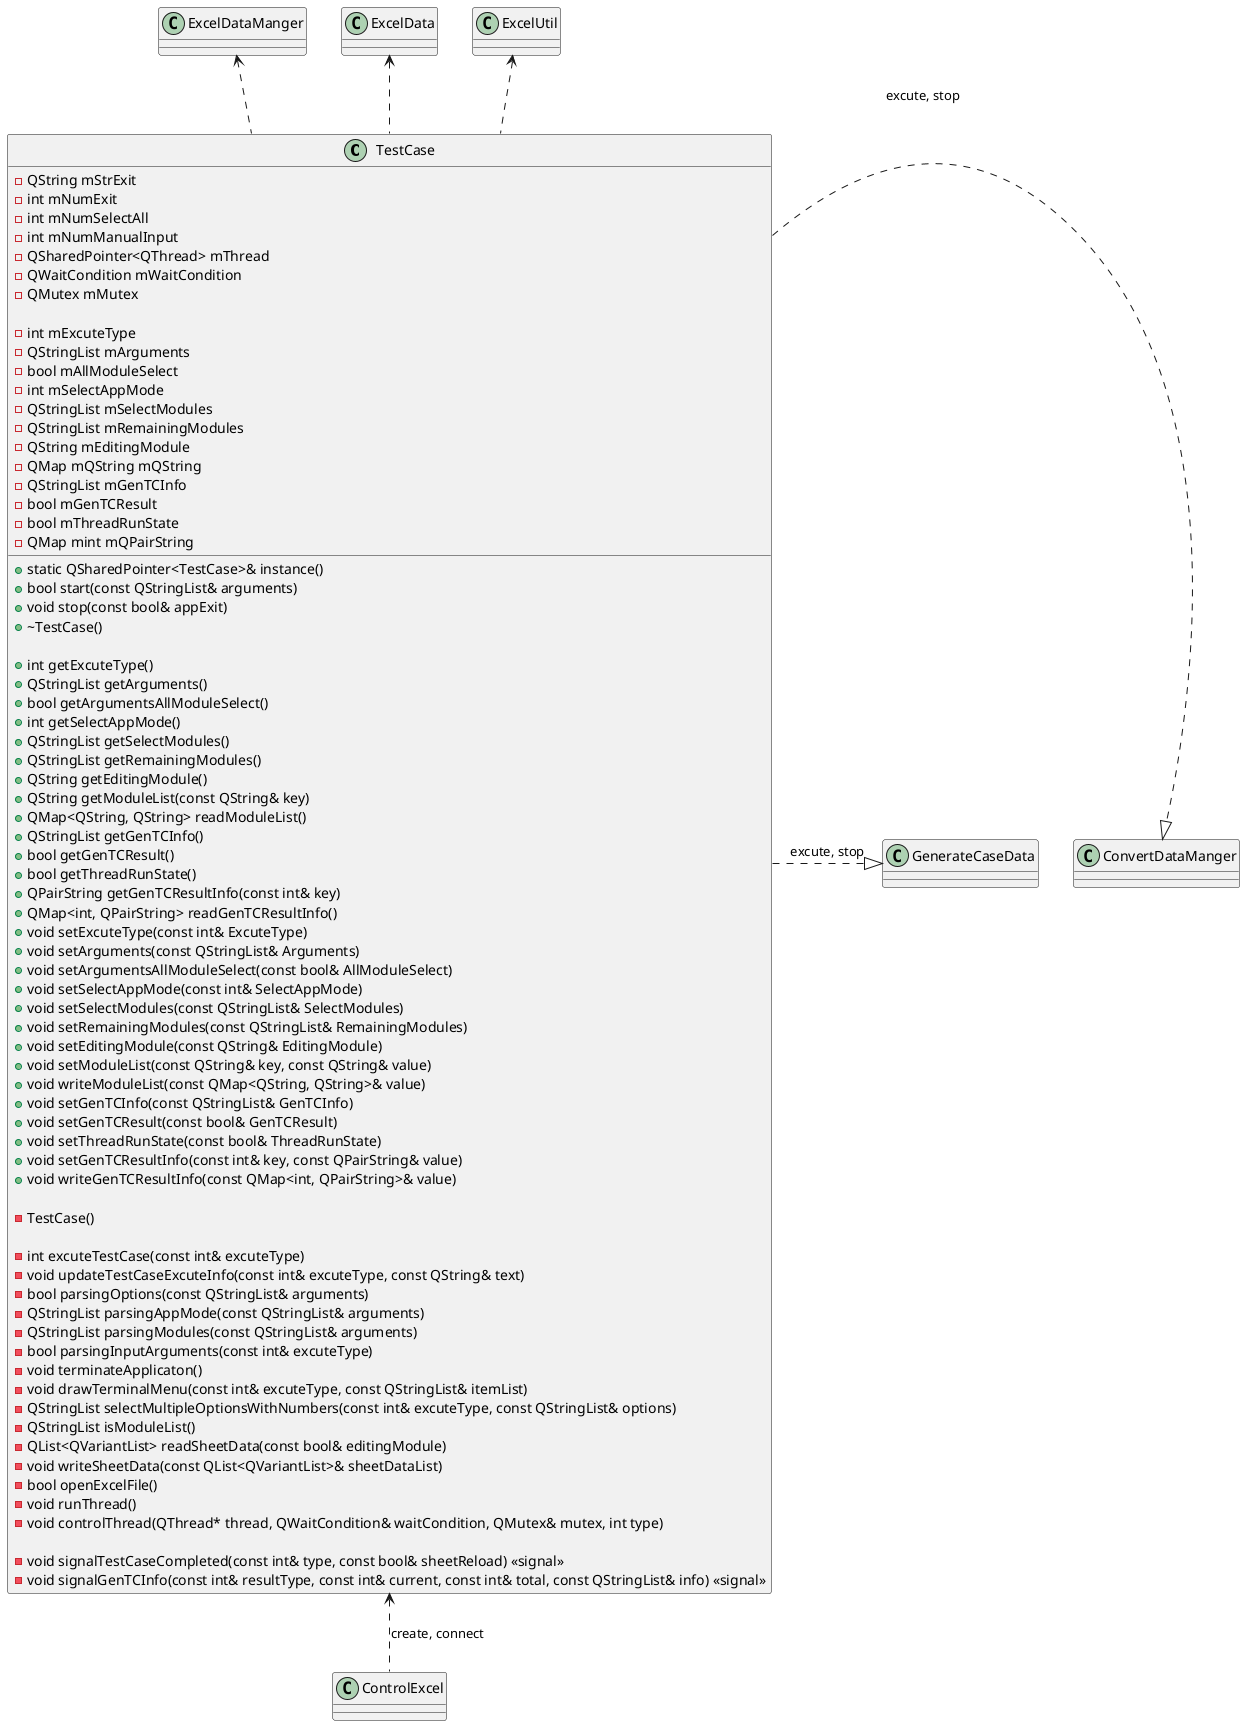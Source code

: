 @startuml

' Main class
class TestCase {
    + static QSharedPointer<TestCase>& instance()
    + bool start(const QStringList& arguments)
    + void stop(const bool& appExit)
    + ~TestCase()

    ' .. Property Function ..
    + int getExcuteType()
    + QStringList getArguments()
    + bool getArgumentsAllModuleSelect()
    + int getSelectAppMode()
    + QStringList getSelectModules()
    + QStringList getRemainingModules()
    + QString getEditingModule()
    + QString getModuleList(const QString& key)
    + QMap<QString, QString> readModuleList()
    + QStringList getGenTCInfo()
    + bool getGenTCResult()
    + bool getThreadRunState()
    + QPairString getGenTCResultInfo(const int& key)
    + QMap<int, QPairString> readGenTCResultInfo()
    + void setExcuteType(const int& ExcuteType)
    + void setArguments(const QStringList& Arguments)
    + void setArgumentsAllModuleSelect(const bool& AllModuleSelect)
    + void setSelectAppMode(const int& SelectAppMode)
    + void setSelectModules(const QStringList& SelectModules)
    + void setRemainingModules(const QStringList& RemainingModules)
    + void setEditingModule(const QString& EditingModule)
    + void setModuleList(const QString& key, const QString& value)
    + void writeModuleList(const QMap<QString, QString>& value)
    + void setGenTCInfo(const QStringList& GenTCInfo)
    + void setGenTCResult(const bool& GenTCResult)
    + void setThreadRunState(const bool& ThreadRunState)
    + void setGenTCResultInfo(const int& key, const QPairString& value)
    + void writeGenTCResultInfo(const QMap<int, QPairString>& value)

    - TestCase()

    - int excuteTestCase(const int& excuteType)
    - void updateTestCaseExcuteInfo(const int& excuteType, const QString& text)
    - bool parsingOptions(const QStringList& arguments)
    - QStringList parsingAppMode(const QStringList& arguments)
    - QStringList parsingModules(const QStringList& arguments)
    - bool parsingInputArguments(const int& excuteType)
    - void terminateApplicaton()
    - void drawTerminalMenu(const int& excuteType, const QStringList& itemList)
    - QStringList selectMultipleOptionsWithNumbers(const int& excuteType, const QStringList& options)
    - QStringList isModuleList()
    - QList<QVariantList> readSheetData(const bool& editingModule)
    - void writeSheetData(const QList<QVariantList>& sheetDataList)
    - bool openExcelFile()
    - void runThread()
    - void controlThread(QThread* thread, QWaitCondition& waitCondition, QMutex& mutex, int type)

    - void signalTestCaseCompleted(const int& type, const bool& sheetReload) <<signal>>
    - void signalGenTCInfo(const int& resultType, const int& current, const int& total, const QStringList& info) <<signal>>

	- QString mStrExit
    - int mNumExit
    - int mNumSelectAll
    - int mNumManualInput
    - QSharedPointer<QThread> mThread
    - QWaitCondition mWaitCondition
    - QMutex mMutex

    - int mExcuteType
    - QStringList mArguments
    - bool mAllModuleSelect
    - int mSelectAppMode
    - QStringList mSelectModules
    - QStringList mRemainingModules
    - QString mEditingModule
    - QMap mQString mQString
    - QStringList mGenTCInfo
    - bool mGenTCResult
    - bool mThreadRunState
    - QMap mint mQPairString
}

TestCase <.. ControlExcel : create, connect
TestCase .|> ConvertDataManger : excute, stop
TestCase .|> GenerateCaseData : excute, stop
ExcelDataManger <.. TestCase
ExcelData <.. TestCase
ExcelUtil <.. TestCase




@enduml
